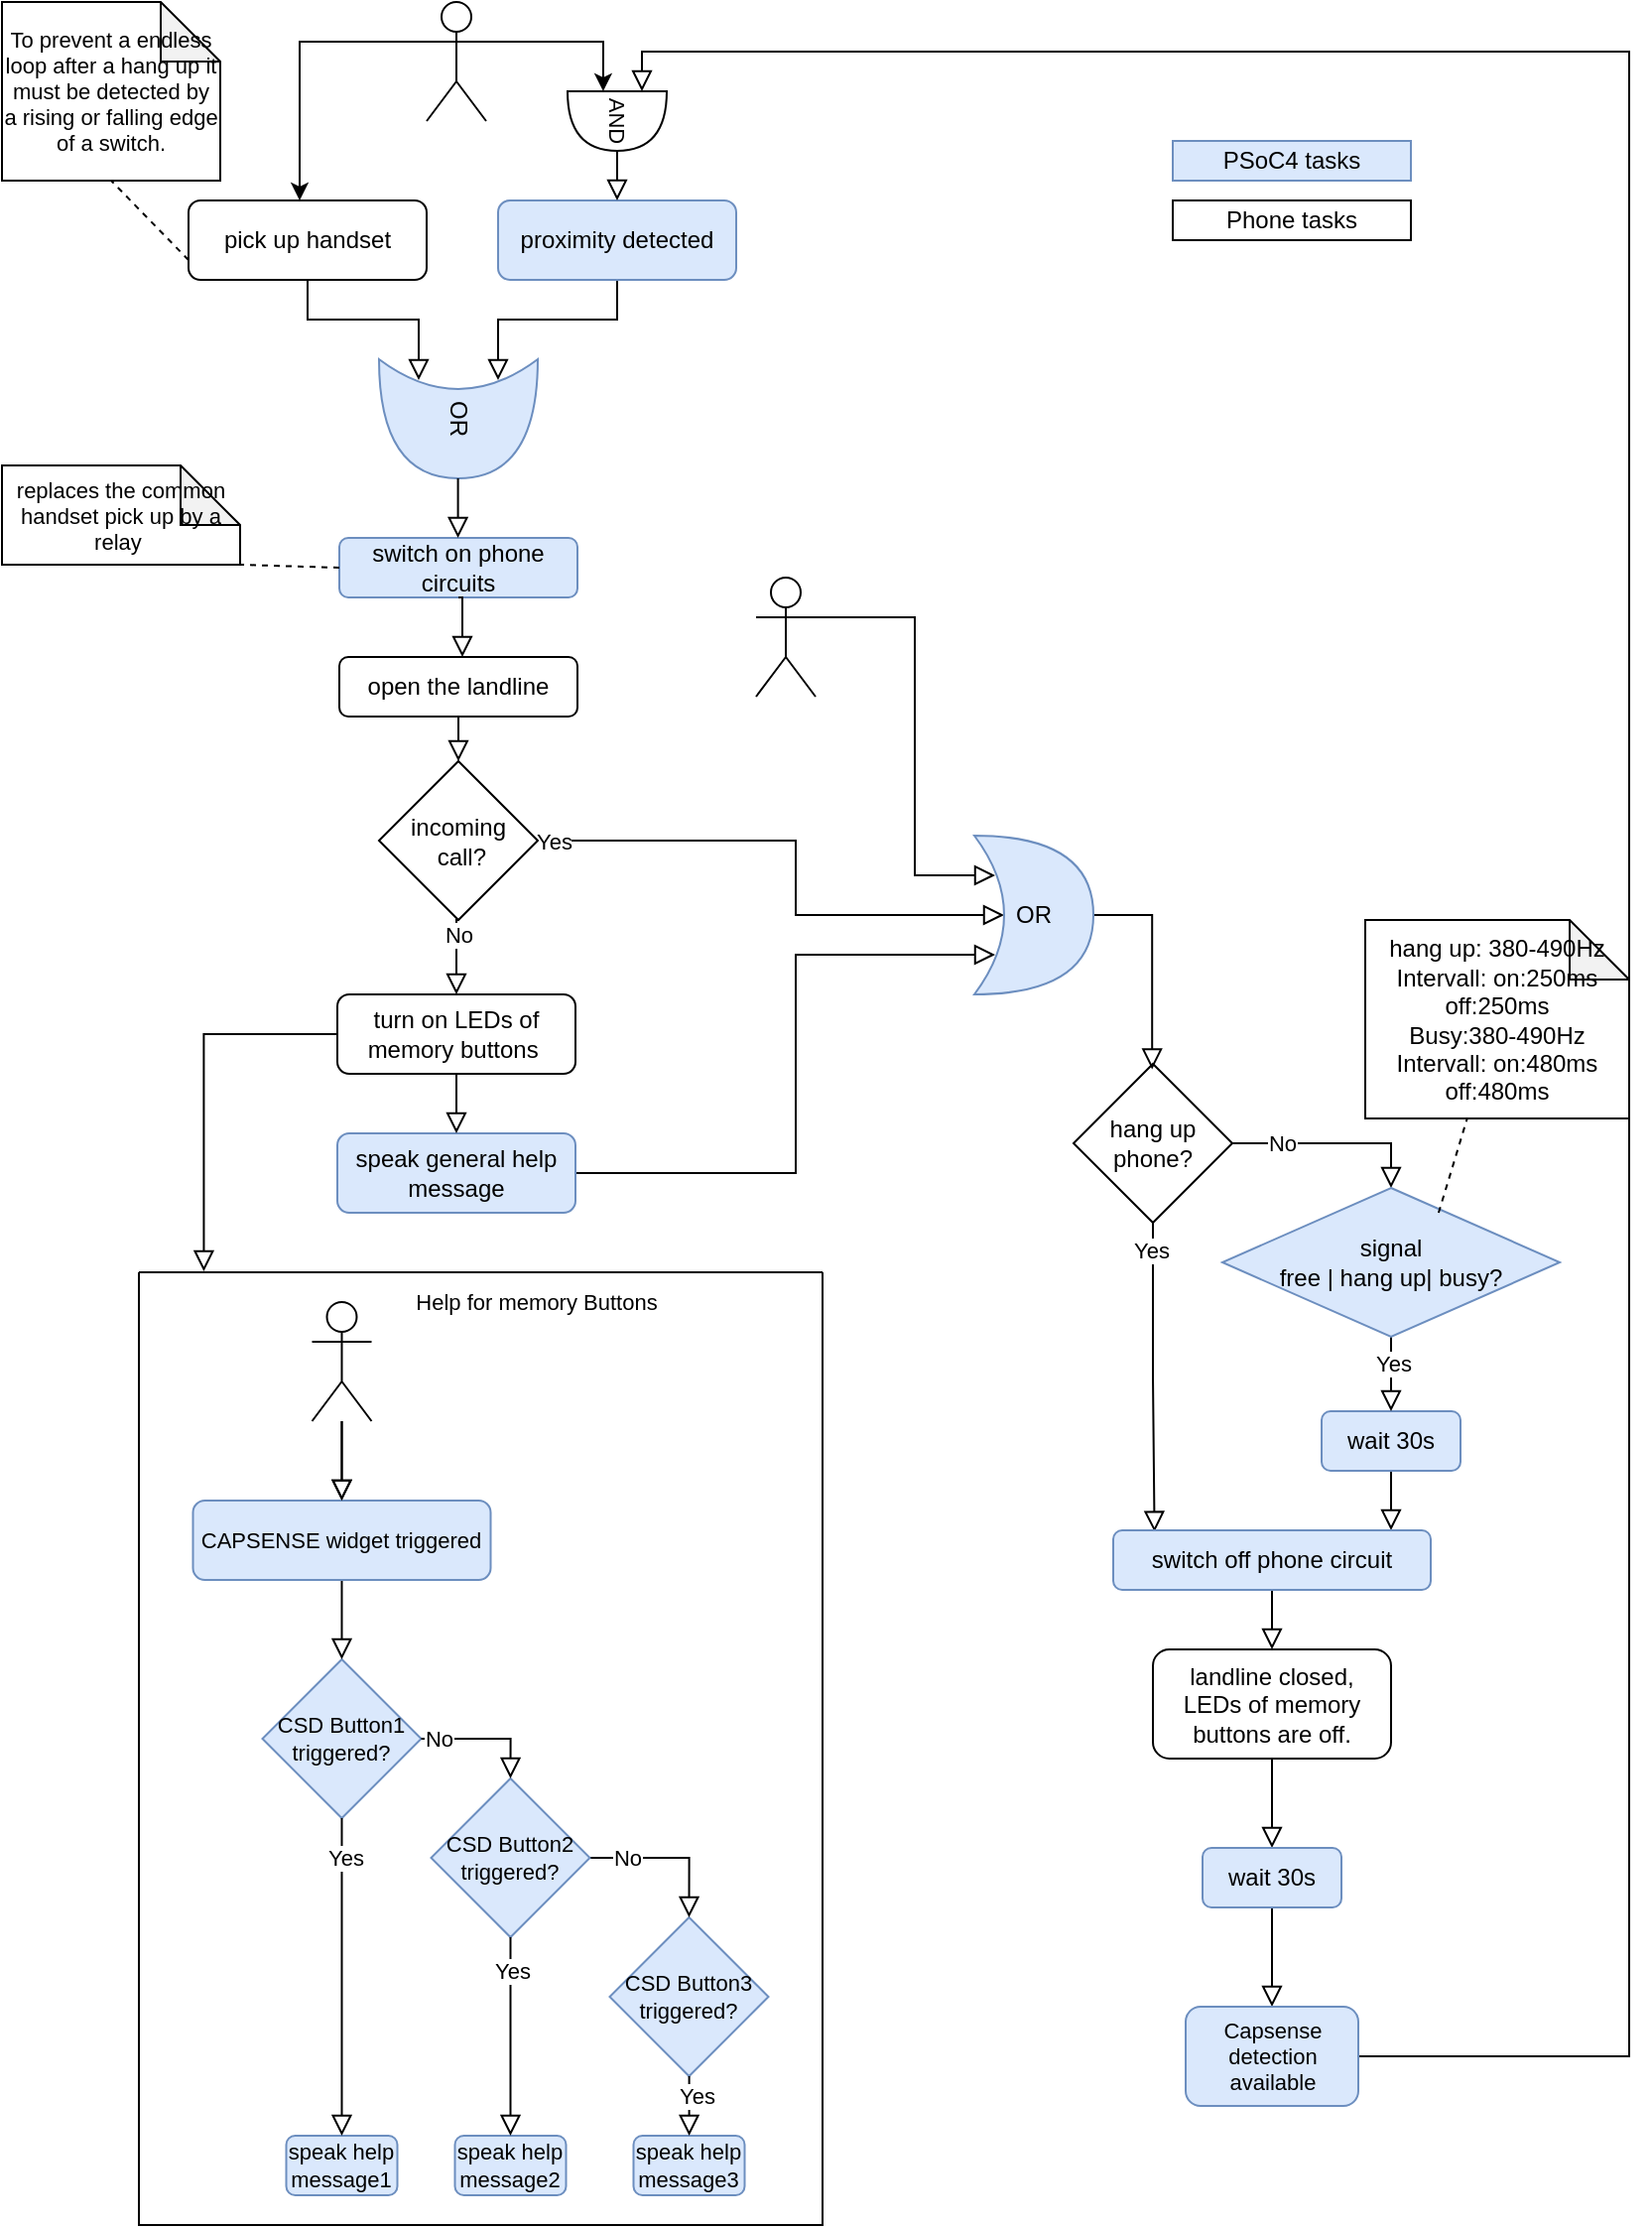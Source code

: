 <mxfile version="20.8.23" type="github">
  <diagram id="C5RBs43oDa-KdzZeNtuy" name="Page-1">
    <mxGraphModel dx="2183" dy="1202" grid="1" gridSize="10" guides="1" tooltips="1" connect="1" arrows="1" fold="1" page="1" pageScale="1" pageWidth="827" pageHeight="1169" math="0" shadow="0">
      <root>
        <mxCell id="WIyWlLk6GJQsqaUBKTNV-0" />
        <mxCell id="WIyWlLk6GJQsqaUBKTNV-1" parent="WIyWlLk6GJQsqaUBKTNV-0" />
        <mxCell id="4fPn2dJ94Awd5dNHBFq_-68" style="edgeStyle=orthogonalEdgeStyle;shape=connector;rounded=0;orthogonalLoop=1;jettySize=auto;html=1;exitX=0.5;exitY=1;exitDx=0;exitDy=0;entryX=0.175;entryY=0.75;entryDx=0;entryDy=0;entryPerimeter=0;shadow=0;labelBackgroundColor=none;strokeColor=default;strokeWidth=1;fontFamily=Helvetica;fontSize=11;fontColor=default;endArrow=block;endFill=0;endSize=8;" edge="1" parent="WIyWlLk6GJQsqaUBKTNV-1" source="WIyWlLk6GJQsqaUBKTNV-3" target="4fPn2dJ94Awd5dNHBFq_-1">
          <mxGeometry relative="1" as="geometry" />
        </mxCell>
        <mxCell id="WIyWlLk6GJQsqaUBKTNV-3" value="pick up handset" style="rounded=1;whiteSpace=wrap;html=1;fontSize=12;glass=0;strokeWidth=1;shadow=0;" parent="WIyWlLk6GJQsqaUBKTNV-1" vertex="1">
          <mxGeometry x="94" y="140" width="120" height="40" as="geometry" />
        </mxCell>
        <mxCell id="4fPn2dJ94Awd5dNHBFq_-0" value="&lt;div&gt;switch on phone circuits&lt;/div&gt;" style="rounded=1;whiteSpace=wrap;html=1;fillColor=#dae8fc;strokeColor=#6c8ebf;" vertex="1" parent="WIyWlLk6GJQsqaUBKTNV-1">
          <mxGeometry x="170" y="310" width="120" height="30" as="geometry" />
        </mxCell>
        <mxCell id="4fPn2dJ94Awd5dNHBFq_-1" value="&lt;div&gt;OR&lt;/div&gt;" style="shape=xor;whiteSpace=wrap;html=1;rotation=90;fillColor=#dae8fc;strokeColor=#6c8ebf;" vertex="1" parent="WIyWlLk6GJQsqaUBKTNV-1">
          <mxGeometry x="200" y="210" width="60" height="80" as="geometry" />
        </mxCell>
        <mxCell id="4fPn2dJ94Awd5dNHBFq_-118" style="edgeStyle=orthogonalEdgeStyle;shape=connector;rounded=0;orthogonalLoop=1;jettySize=auto;html=1;entryX=0.175;entryY=0.75;entryDx=0;entryDy=0;entryPerimeter=0;shadow=0;labelBackgroundColor=default;strokeColor=default;strokeWidth=1;fontFamily=Helvetica;fontSize=11;fontColor=default;endArrow=block;endFill=0;endSize=8;" edge="1" parent="WIyWlLk6GJQsqaUBKTNV-1" source="4fPn2dJ94Awd5dNHBFq_-2" target="4fPn2dJ94Awd5dNHBFq_-56">
          <mxGeometry relative="1" as="geometry">
            <Array as="points">
              <mxPoint x="400" y="630" />
              <mxPoint x="400" y="520" />
            </Array>
          </mxGeometry>
        </mxCell>
        <mxCell id="4fPn2dJ94Awd5dNHBFq_-2" value="speak general help message" style="rounded=1;whiteSpace=wrap;html=1;fillColor=#dae8fc;strokeColor=#6c8ebf;" vertex="1" parent="WIyWlLk6GJQsqaUBKTNV-1">
          <mxGeometry x="169" y="610" width="120" height="40" as="geometry" />
        </mxCell>
        <mxCell id="4fPn2dJ94Awd5dNHBFq_-69" style="edgeStyle=orthogonalEdgeStyle;shape=connector;rounded=0;orthogonalLoop=1;jettySize=auto;html=1;exitX=0.5;exitY=1;exitDx=0;exitDy=0;entryX=0.175;entryY=0.25;entryDx=0;entryDy=0;entryPerimeter=0;shadow=0;labelBackgroundColor=none;strokeColor=default;strokeWidth=1;fontFamily=Helvetica;fontSize=11;fontColor=default;endArrow=block;endFill=0;endSize=8;" edge="1" parent="WIyWlLk6GJQsqaUBKTNV-1" source="4fPn2dJ94Awd5dNHBFq_-3" target="4fPn2dJ94Awd5dNHBFq_-1">
          <mxGeometry relative="1" as="geometry" />
        </mxCell>
        <mxCell id="4fPn2dJ94Awd5dNHBFq_-3" value="proximity detected" style="rounded=1;whiteSpace=wrap;html=1;fillColor=#dae8fc;strokeColor=#6c8ebf;" vertex="1" parent="WIyWlLk6GJQsqaUBKTNV-1">
          <mxGeometry x="250" y="140" width="120" height="40" as="geometry" />
        </mxCell>
        <mxCell id="4fPn2dJ94Awd5dNHBFq_-4" value="" style="rounded=0;html=1;jettySize=auto;orthogonalLoop=1;fontSize=11;endArrow=block;endFill=0;endSize=8;strokeWidth=1;shadow=0;labelBackgroundColor=none;edgeStyle=orthogonalEdgeStyle;entryX=0.175;entryY=0.75;entryDx=0;entryDy=0;entryPerimeter=0;" edge="1" parent="WIyWlLk6GJQsqaUBKTNV-1">
          <mxGeometry width="50" height="50" relative="1" as="geometry">
            <mxPoint x="229.8" y="280" as="sourcePoint" />
            <mxPoint x="229.8" y="310" as="targetPoint" />
            <Array as="points">
              <mxPoint x="230.09" y="300" />
              <mxPoint x="230.09" y="300" />
            </Array>
          </mxGeometry>
        </mxCell>
        <mxCell id="4fPn2dJ94Awd5dNHBFq_-9" value="" style="rounded=0;html=1;jettySize=auto;orthogonalLoop=1;fontSize=11;endArrow=block;endFill=0;endSize=8;strokeWidth=1;shadow=0;labelBackgroundColor=none;edgeStyle=orthogonalEdgeStyle;exitX=0.5;exitY=1;exitDx=0;exitDy=0;" edge="1" parent="WIyWlLk6GJQsqaUBKTNV-1" source="4fPn2dJ94Awd5dNHBFq_-0">
          <mxGeometry width="50" height="50" relative="1" as="geometry">
            <mxPoint x="260" y="480" as="sourcePoint" />
            <mxPoint x="232" y="370" as="targetPoint" />
            <Array as="points">
              <mxPoint x="232" y="340" />
            </Array>
          </mxGeometry>
        </mxCell>
        <mxCell id="4fPn2dJ94Awd5dNHBFq_-53" value="" style="edgeStyle=orthogonalEdgeStyle;rounded=0;orthogonalLoop=1;jettySize=auto;html=1;exitX=0.5;exitY=1;exitDx=0;exitDy=0;labelBackgroundColor=none;endArrow=block;endFill=0;endSize=8;strokeWidth=1;shadow=0;" edge="1" parent="WIyWlLk6GJQsqaUBKTNV-1" source="4fPn2dJ94Awd5dNHBFq_-11" target="4fPn2dJ94Awd5dNHBFq_-52">
          <mxGeometry relative="1" as="geometry">
            <Array as="points">
              <mxPoint x="230" y="410" />
              <mxPoint x="230" y="410" />
            </Array>
          </mxGeometry>
        </mxCell>
        <mxCell id="4fPn2dJ94Awd5dNHBFq_-11" value="open the landline" style="rounded=1;whiteSpace=wrap;html=1;" vertex="1" parent="WIyWlLk6GJQsqaUBKTNV-1">
          <mxGeometry x="170" y="370" width="120" height="30" as="geometry" />
        </mxCell>
        <mxCell id="4fPn2dJ94Awd5dNHBFq_-61" style="edgeStyle=orthogonalEdgeStyle;shape=connector;rounded=0;orthogonalLoop=1;jettySize=auto;html=1;exitX=0.5;exitY=1;exitDx=0;exitDy=0;entryX=0.5;entryY=0;entryDx=0;entryDy=0;shadow=0;labelBackgroundColor=none;strokeColor=default;strokeWidth=1;fontFamily=Helvetica;fontSize=11;fontColor=default;endArrow=block;endFill=0;endSize=8;" edge="1" parent="WIyWlLk6GJQsqaUBKTNV-1" source="4fPn2dJ94Awd5dNHBFq_-12" target="4fPn2dJ94Awd5dNHBFq_-2">
          <mxGeometry relative="1" as="geometry" />
        </mxCell>
        <mxCell id="4fPn2dJ94Awd5dNHBFq_-110" style="edgeStyle=orthogonalEdgeStyle;shape=connector;rounded=0;orthogonalLoop=1;jettySize=auto;html=1;exitX=0;exitY=0.5;exitDx=0;exitDy=0;entryX=0.095;entryY=-0.001;entryDx=0;entryDy=0;entryPerimeter=0;shadow=0;labelBackgroundColor=default;strokeColor=default;strokeWidth=1;fontFamily=Helvetica;fontSize=11;fontColor=default;endArrow=block;endFill=0;endSize=8;" edge="1" parent="WIyWlLk6GJQsqaUBKTNV-1" source="4fPn2dJ94Awd5dNHBFq_-12" target="4fPn2dJ94Awd5dNHBFq_-92">
          <mxGeometry relative="1" as="geometry">
            <Array as="points">
              <mxPoint x="102" y="560" />
            </Array>
          </mxGeometry>
        </mxCell>
        <mxCell id="4fPn2dJ94Awd5dNHBFq_-12" value="turn on LEDs of memory buttons&amp;nbsp;" style="rounded=1;whiteSpace=wrap;html=1;" vertex="1" parent="WIyWlLk6GJQsqaUBKTNV-1">
          <mxGeometry x="169" y="540" width="120" height="40" as="geometry" />
        </mxCell>
        <mxCell id="4fPn2dJ94Awd5dNHBFq_-17" value="&lt;div&gt;PSoC4 tasks&lt;/div&gt;" style="rounded=0;whiteSpace=wrap;html=1;fillColor=#dae8fc;strokeColor=#6c8ebf;" vertex="1" parent="WIyWlLk6GJQsqaUBKTNV-1">
          <mxGeometry x="590" y="110" width="120" height="20" as="geometry" />
        </mxCell>
        <mxCell id="4fPn2dJ94Awd5dNHBFq_-18" value="Phone tasks" style="rounded=0;whiteSpace=wrap;html=1;" vertex="1" parent="WIyWlLk6GJQsqaUBKTNV-1">
          <mxGeometry x="590" y="140" width="120" height="20" as="geometry" />
        </mxCell>
        <mxCell id="4fPn2dJ94Awd5dNHBFq_-28" value="" style="rounded=0;html=1;jettySize=auto;orthogonalLoop=1;fontSize=11;endArrow=block;endFill=0;endSize=8;strokeWidth=1;shadow=0;labelBackgroundColor=none;edgeStyle=orthogonalEdgeStyle;entryX=0.5;entryY=0;entryDx=0;entryDy=0;exitX=1;exitY=0.5;exitDx=0;exitDy=0;" edge="1" parent="WIyWlLk6GJQsqaUBKTNV-1" source="4fPn2dJ94Awd5dNHBFq_-33" target="4fPn2dJ94Awd5dNHBFq_-24">
          <mxGeometry relative="1" as="geometry" />
        </mxCell>
        <mxCell id="4fPn2dJ94Awd5dNHBFq_-34" value="&lt;div&gt;No&lt;/div&gt;" style="edgeLabel;html=1;align=center;verticalAlign=middle;resizable=0;points=[];" vertex="1" connectable="0" parent="4fPn2dJ94Awd5dNHBFq_-28">
          <mxGeometry x="-0.52" relative="1" as="geometry">
            <mxPoint as="offset" />
          </mxGeometry>
        </mxCell>
        <mxCell id="4fPn2dJ94Awd5dNHBFq_-44" value="" style="rounded=0;html=1;jettySize=auto;orthogonalLoop=1;fontSize=11;endArrow=block;endFill=0;endSize=8;strokeWidth=1;shadow=0;labelBackgroundColor=none;edgeStyle=orthogonalEdgeStyle;entryX=0.875;entryY=0;entryDx=0;entryDy=0;entryPerimeter=0;" edge="1" parent="WIyWlLk6GJQsqaUBKTNV-1" source="4fPn2dJ94Awd5dNHBFq_-22" target="4fPn2dJ94Awd5dNHBFq_-41">
          <mxGeometry relative="1" as="geometry" />
        </mxCell>
        <mxCell id="4fPn2dJ94Awd5dNHBFq_-22" value="wait 30s" style="rounded=1;whiteSpace=wrap;html=1;fillColor=#dae8fc;strokeColor=#6c8ebf;" vertex="1" parent="WIyWlLk6GJQsqaUBKTNV-1">
          <mxGeometry x="665" y="750" width="70" height="30" as="geometry" />
        </mxCell>
        <mxCell id="4fPn2dJ94Awd5dNHBFq_-23" value="&lt;div&gt;hang up: 380-490Hz&lt;/div&gt;&lt;div&gt;Intervall: on:250ms&lt;/div&gt;&lt;div&gt;off:250ms&lt;/div&gt;&lt;div&gt;Busy:380-490Hz&lt;div&gt;Intervall: on:480ms&lt;/div&gt;&lt;div&gt;off:480ms&lt;/div&gt; &lt;/div&gt;" style="shape=note;whiteSpace=wrap;html=1;backgroundOutline=1;darkOpacity=0.05;" vertex="1" parent="WIyWlLk6GJQsqaUBKTNV-1">
          <mxGeometry x="687" y="502.5" width="133" height="100" as="geometry" />
        </mxCell>
        <mxCell id="4fPn2dJ94Awd5dNHBFq_-43" style="rounded=0;html=1;jettySize=auto;orthogonalLoop=1;fontSize=11;endArrow=block;endFill=0;endSize=8;strokeWidth=1;shadow=0;labelBackgroundColor=none;edgeStyle=orthogonalEdgeStyle;" edge="1" parent="WIyWlLk6GJQsqaUBKTNV-1" source="4fPn2dJ94Awd5dNHBFq_-24" target="4fPn2dJ94Awd5dNHBFq_-22">
          <mxGeometry relative="1" as="geometry">
            <Array as="points">
              <mxPoint x="700" y="730" />
              <mxPoint x="700" y="730" />
            </Array>
          </mxGeometry>
        </mxCell>
        <mxCell id="4fPn2dJ94Awd5dNHBFq_-45" value="Yes" style="edgeLabel;html=1;align=center;verticalAlign=middle;resizable=0;points=[];" vertex="1" connectable="0" parent="4fPn2dJ94Awd5dNHBFq_-43">
          <mxGeometry x="-0.301" y="1" relative="1" as="geometry">
            <mxPoint as="offset" />
          </mxGeometry>
        </mxCell>
        <mxCell id="4fPn2dJ94Awd5dNHBFq_-24" value="&lt;div&gt;signal&lt;br&gt;&lt;/div&gt;&lt;div&gt;free | hang up| busy?&lt;/div&gt;" style="rhombus;whiteSpace=wrap;html=1;fillColor=#dae8fc;strokeColor=#6c8ebf;" vertex="1" parent="WIyWlLk6GJQsqaUBKTNV-1">
          <mxGeometry x="615" y="637.5" width="170" height="75" as="geometry" />
        </mxCell>
        <mxCell id="4fPn2dJ94Awd5dNHBFq_-42" style="rounded=0;html=1;jettySize=auto;orthogonalLoop=1;fontSize=11;endArrow=block;endFill=0;endSize=8;strokeWidth=1;shadow=0;labelBackgroundColor=none;edgeStyle=orthogonalEdgeStyle;entryX=0.13;entryY=0.027;entryDx=0;entryDy=0;entryPerimeter=0;" edge="1" parent="WIyWlLk6GJQsqaUBKTNV-1" source="4fPn2dJ94Awd5dNHBFq_-33" target="4fPn2dJ94Awd5dNHBFq_-41">
          <mxGeometry relative="1" as="geometry">
            <mxPoint x="580" y="760" as="targetPoint" />
          </mxGeometry>
        </mxCell>
        <mxCell id="4fPn2dJ94Awd5dNHBFq_-48" value="Yes" style="edgeLabel;html=1;align=center;verticalAlign=middle;resizable=0;points=[];" vertex="1" connectable="0" parent="4fPn2dJ94Awd5dNHBFq_-42">
          <mxGeometry x="-0.819" y="-1" relative="1" as="geometry">
            <mxPoint as="offset" />
          </mxGeometry>
        </mxCell>
        <mxCell id="4fPn2dJ94Awd5dNHBFq_-33" value="hang up phone?" style="rhombus;whiteSpace=wrap;html=1;" vertex="1" parent="WIyWlLk6GJQsqaUBKTNV-1">
          <mxGeometry x="540" y="575" width="80" height="80" as="geometry" />
        </mxCell>
        <mxCell id="4fPn2dJ94Awd5dNHBFq_-36" value="" style="rounded=0;html=1;jettySize=auto;orthogonalLoop=1;fontSize=11;endArrow=block;endFill=0;endSize=8;strokeWidth=1;shadow=0;labelBackgroundColor=none;edgeStyle=orthogonalEdgeStyle;entryX=0.495;entryY=0.035;entryDx=0;entryDy=0;entryPerimeter=0;exitX=1;exitY=0.5;exitDx=0;exitDy=0;exitPerimeter=0;" edge="1" parent="WIyWlLk6GJQsqaUBKTNV-1" source="4fPn2dJ94Awd5dNHBFq_-56" target="4fPn2dJ94Awd5dNHBFq_-33">
          <mxGeometry relative="1" as="geometry" />
        </mxCell>
        <mxCell id="4fPn2dJ94Awd5dNHBFq_-57" style="edgeStyle=orthogonalEdgeStyle;shape=connector;rounded=0;orthogonalLoop=1;jettySize=auto;html=1;entryX=0.175;entryY=0.25;entryDx=0;entryDy=0;entryPerimeter=0;shadow=0;labelBackgroundColor=none;strokeColor=default;strokeWidth=1;fontFamily=Helvetica;fontSize=11;fontColor=default;endArrow=block;endFill=0;endSize=8;exitX=1;exitY=0.333;exitDx=0;exitDy=0;exitPerimeter=0;" edge="1" parent="WIyWlLk6GJQsqaUBKTNV-1" source="4fPn2dJ94Awd5dNHBFq_-35" target="4fPn2dJ94Awd5dNHBFq_-56">
          <mxGeometry relative="1" as="geometry">
            <mxPoint x="460" y="370" as="sourcePoint" />
            <Array as="points">
              <mxPoint x="460" y="350" />
              <mxPoint x="460" y="480" />
            </Array>
          </mxGeometry>
        </mxCell>
        <mxCell id="4fPn2dJ94Awd5dNHBFq_-35" value="" style="shape=umlActor;verticalLabelPosition=bottom;verticalAlign=top;html=1;outlineConnect=0;" vertex="1" parent="WIyWlLk6GJQsqaUBKTNV-1">
          <mxGeometry x="380" y="330" width="30" height="60" as="geometry" />
        </mxCell>
        <mxCell id="4fPn2dJ94Awd5dNHBFq_-38" style="edgeStyle=orthogonalEdgeStyle;rounded=0;orthogonalLoop=1;jettySize=auto;html=1;exitX=0;exitY=0.333;exitDx=0;exitDy=0;exitPerimeter=0;" edge="1" parent="WIyWlLk6GJQsqaUBKTNV-1" source="4fPn2dJ94Awd5dNHBFq_-37" target="WIyWlLk6GJQsqaUBKTNV-3">
          <mxGeometry relative="1" as="geometry">
            <Array as="points">
              <mxPoint x="150" y="60" />
            </Array>
          </mxGeometry>
        </mxCell>
        <mxCell id="4fPn2dJ94Awd5dNHBFq_-39" style="edgeStyle=orthogonalEdgeStyle;rounded=0;orthogonalLoop=1;jettySize=auto;html=1;exitX=1;exitY=0.333;exitDx=0;exitDy=0;exitPerimeter=0;entryX=-0.002;entryY=0.641;entryDx=0;entryDy=0;entryPerimeter=0;" edge="1" parent="WIyWlLk6GJQsqaUBKTNV-1" source="4fPn2dJ94Awd5dNHBFq_-37" target="4fPn2dJ94Awd5dNHBFq_-115">
          <mxGeometry relative="1" as="geometry">
            <mxPoint x="312" y="128" as="targetPoint" />
          </mxGeometry>
        </mxCell>
        <mxCell id="4fPn2dJ94Awd5dNHBFq_-37" value="" style="shape=umlActor;verticalLabelPosition=bottom;verticalAlign=top;html=1;outlineConnect=0;" vertex="1" parent="WIyWlLk6GJQsqaUBKTNV-1">
          <mxGeometry x="214" y="40" width="30" height="60" as="geometry" />
        </mxCell>
        <mxCell id="4fPn2dJ94Awd5dNHBFq_-62" style="edgeStyle=orthogonalEdgeStyle;shape=connector;rounded=0;orthogonalLoop=1;jettySize=auto;html=1;shadow=0;labelBackgroundColor=none;strokeColor=default;strokeWidth=1;fontFamily=Helvetica;fontSize=11;fontColor=default;endArrow=block;endFill=0;endSize=8;" edge="1" parent="WIyWlLk6GJQsqaUBKTNV-1" source="4fPn2dJ94Awd5dNHBFq_-41" target="4fPn2dJ94Awd5dNHBFq_-46">
          <mxGeometry relative="1" as="geometry" />
        </mxCell>
        <mxCell id="4fPn2dJ94Awd5dNHBFq_-41" value="switch off phone circuit" style="rounded=1;whiteSpace=wrap;html=1;fillColor=#dae8fc;strokeColor=#6c8ebf;" vertex="1" parent="WIyWlLk6GJQsqaUBKTNV-1">
          <mxGeometry x="560" y="810" width="160" height="30" as="geometry" />
        </mxCell>
        <mxCell id="4fPn2dJ94Awd5dNHBFq_-113" style="edgeStyle=orthogonalEdgeStyle;shape=connector;rounded=0;orthogonalLoop=1;jettySize=auto;html=1;exitX=0.5;exitY=1;exitDx=0;exitDy=0;entryX=0.5;entryY=0;entryDx=0;entryDy=0;shadow=0;labelBackgroundColor=default;strokeColor=default;strokeWidth=1;fontFamily=Helvetica;fontSize=11;fontColor=default;endArrow=block;endFill=0;endSize=8;" edge="1" parent="WIyWlLk6GJQsqaUBKTNV-1" source="4fPn2dJ94Awd5dNHBFq_-46" target="4fPn2dJ94Awd5dNHBFq_-112">
          <mxGeometry relative="1" as="geometry" />
        </mxCell>
        <mxCell id="4fPn2dJ94Awd5dNHBFq_-46" value="&lt;div&gt;landline closed, &lt;br&gt;&lt;/div&gt;&lt;div&gt;LEDs of memory buttons are off.&lt;/div&gt;" style="rounded=1;whiteSpace=wrap;html=1;" vertex="1" parent="WIyWlLk6GJQsqaUBKTNV-1">
          <mxGeometry x="580" y="870" width="120" height="55" as="geometry" />
        </mxCell>
        <mxCell id="4fPn2dJ94Awd5dNHBFq_-51" value="" style="endArrow=none;dashed=1;html=1;rounded=0;exitX=0.641;exitY=0.167;exitDx=0;exitDy=0;exitPerimeter=0;" edge="1" parent="WIyWlLk6GJQsqaUBKTNV-1" source="4fPn2dJ94Awd5dNHBFq_-24" target="4fPn2dJ94Awd5dNHBFq_-23">
          <mxGeometry width="50" height="50" relative="1" as="geometry">
            <mxPoint x="720" y="640" as="sourcePoint" />
            <mxPoint x="730" y="610" as="targetPoint" />
          </mxGeometry>
        </mxCell>
        <mxCell id="4fPn2dJ94Awd5dNHBFq_-58" style="edgeStyle=orthogonalEdgeStyle;shape=connector;rounded=0;orthogonalLoop=1;jettySize=auto;html=1;exitX=1;exitY=0.5;exitDx=0;exitDy=0;entryX=0.25;entryY=0.5;entryDx=0;entryDy=0;entryPerimeter=0;shadow=0;labelBackgroundColor=none;strokeColor=default;strokeWidth=1;fontFamily=Helvetica;fontSize=11;fontColor=default;endArrow=block;endFill=0;endSize=8;" edge="1" parent="WIyWlLk6GJQsqaUBKTNV-1" source="4fPn2dJ94Awd5dNHBFq_-52" target="4fPn2dJ94Awd5dNHBFq_-56">
          <mxGeometry relative="1" as="geometry">
            <Array as="points">
              <mxPoint x="400" y="463" />
              <mxPoint x="400" y="500" />
            </Array>
          </mxGeometry>
        </mxCell>
        <mxCell id="4fPn2dJ94Awd5dNHBFq_-59" value="Yes" style="edgeLabel;html=1;align=center;verticalAlign=middle;resizable=0;points=[];fontSize=11;fontFamily=Helvetica;fontColor=default;" vertex="1" connectable="0" parent="4fPn2dJ94Awd5dNHBFq_-58">
          <mxGeometry x="-0.554" y="-2" relative="1" as="geometry">
            <mxPoint x="-53" y="-2" as="offset" />
          </mxGeometry>
        </mxCell>
        <mxCell id="4fPn2dJ94Awd5dNHBFq_-60" value="No" style="edgeStyle=orthogonalEdgeStyle;shape=connector;rounded=0;orthogonalLoop=1;jettySize=auto;html=1;exitX=0.5;exitY=1;exitDx=0;exitDy=0;entryX=0.5;entryY=0;entryDx=0;entryDy=0;shadow=0;labelBackgroundColor=default;strokeColor=default;strokeWidth=1;fontFamily=Helvetica;fontSize=11;fontColor=default;endArrow=block;endFill=0;endSize=8;" edge="1" parent="WIyWlLk6GJQsqaUBKTNV-1" source="4fPn2dJ94Awd5dNHBFq_-52" target="4fPn2dJ94Awd5dNHBFq_-12">
          <mxGeometry x="-0.556" y="1" relative="1" as="geometry">
            <Array as="points">
              <mxPoint x="229" y="502" />
            </Array>
            <mxPoint as="offset" />
          </mxGeometry>
        </mxCell>
        <mxCell id="4fPn2dJ94Awd5dNHBFq_-52" value="&lt;div&gt;incoming&lt;/div&gt;&lt;div&gt;&amp;nbsp;call?&lt;/div&gt;" style="rhombus;whiteSpace=wrap;html=1;" vertex="1" parent="WIyWlLk6GJQsqaUBKTNV-1">
          <mxGeometry x="190" y="422.5" width="80" height="80" as="geometry" />
        </mxCell>
        <mxCell id="4fPn2dJ94Awd5dNHBFq_-54" value="replaces the common handset pick up by a relay&amp;nbsp; " style="shape=note;whiteSpace=wrap;html=1;backgroundOutline=1;darkOpacity=0.05;fontFamily=Helvetica;fontSize=11;fontColor=default;" vertex="1" parent="WIyWlLk6GJQsqaUBKTNV-1">
          <mxGeometry y="273.5" width="120" height="50" as="geometry" />
        </mxCell>
        <mxCell id="4fPn2dJ94Awd5dNHBFq_-55" value="" style="endArrow=none;dashed=1;html=1;rounded=0;shadow=0;labelBackgroundColor=none;strokeColor=default;strokeWidth=1;fontFamily=Helvetica;fontSize=11;fontColor=default;endSize=8;shape=connector;exitX=0;exitY=0.5;exitDx=0;exitDy=0;entryX=1;entryY=1;entryDx=0;entryDy=0;entryPerimeter=0;" edge="1" parent="WIyWlLk6GJQsqaUBKTNV-1" source="4fPn2dJ94Awd5dNHBFq_-0" target="4fPn2dJ94Awd5dNHBFq_-54">
          <mxGeometry width="50" height="50" relative="1" as="geometry">
            <mxPoint x="100" y="380" as="sourcePoint" />
            <mxPoint x="150" y="330" as="targetPoint" />
          </mxGeometry>
        </mxCell>
        <mxCell id="4fPn2dJ94Awd5dNHBFq_-56" value="&lt;div&gt;OR&lt;/div&gt;" style="shape=xor;whiteSpace=wrap;html=1;rotation=0;fillColor=#dae8fc;strokeColor=#6c8ebf;" vertex="1" parent="WIyWlLk6GJQsqaUBKTNV-1">
          <mxGeometry x="490" y="460" width="60" height="80" as="geometry" />
        </mxCell>
        <mxCell id="4fPn2dJ94Awd5dNHBFq_-64" value="To prevent a endless loop after a hang up it must be detected by a rising or falling edge of a switch." style="shape=note;whiteSpace=wrap;html=1;backgroundOutline=1;darkOpacity=0.05;fontFamily=Helvetica;fontSize=11;fontColor=default;" vertex="1" parent="WIyWlLk6GJQsqaUBKTNV-1">
          <mxGeometry y="40" width="110" height="90" as="geometry" />
        </mxCell>
        <mxCell id="4fPn2dJ94Awd5dNHBFq_-66" value="" style="endArrow=none;dashed=1;html=1;rounded=0;shadow=0;labelBackgroundColor=none;strokeColor=default;strokeWidth=1;fontFamily=Helvetica;fontSize=11;fontColor=default;endSize=8;shape=connector;entryX=0.5;entryY=1;entryDx=0;entryDy=0;entryPerimeter=0;exitX=0;exitY=0.75;exitDx=0;exitDy=0;" edge="1" parent="WIyWlLk6GJQsqaUBKTNV-1" source="WIyWlLk6GJQsqaUBKTNV-3" target="4fPn2dJ94Awd5dNHBFq_-64">
          <mxGeometry width="50" height="50" relative="1" as="geometry">
            <mxPoint x="10" y="190" as="sourcePoint" />
            <mxPoint x="60" y="140" as="targetPoint" />
          </mxGeometry>
        </mxCell>
        <mxCell id="4fPn2dJ94Awd5dNHBFq_-92" value="" style="swimlane;startSize=0;fontFamily=Helvetica;fontSize=11;fontColor=default;" vertex="1" parent="WIyWlLk6GJQsqaUBKTNV-1">
          <mxGeometry x="69" y="680" width="344.5" height="480" as="geometry">
            <mxRectangle x="69" y="680" width="181" height="40" as="alternateBounds" />
          </mxGeometry>
        </mxCell>
        <mxCell id="4fPn2dJ94Awd5dNHBFq_-96" value="CSD Button1 triggered?" style="rhombus;whiteSpace=wrap;html=1;fontFamily=Helvetica;fontSize=11;fillColor=#dae8fc;strokeColor=#6c8ebf;" vertex="1" parent="4fPn2dJ94Awd5dNHBFq_-92">
          <mxGeometry x="62.25" y="195" width="80" height="80" as="geometry" />
        </mxCell>
        <mxCell id="4fPn2dJ94Awd5dNHBFq_-98" value="CSD Button3 triggered?" style="rhombus;whiteSpace=wrap;html=1;fontFamily=Helvetica;fontSize=11;fillColor=#dae8fc;strokeColor=#6c8ebf;" vertex="1" parent="4fPn2dJ94Awd5dNHBFq_-92">
          <mxGeometry x="237.25" y="325" width="80" height="80" as="geometry" />
        </mxCell>
        <mxCell id="4fPn2dJ94Awd5dNHBFq_-99" value="No" style="edgeStyle=orthogonalEdgeStyle;shape=connector;rounded=0;orthogonalLoop=1;jettySize=auto;html=1;exitX=1;exitY=0.5;exitDx=0;exitDy=0;entryX=0.5;entryY=0;entryDx=0;entryDy=0;shadow=0;labelBackgroundColor=default;strokeColor=default;strokeWidth=1;fontFamily=Helvetica;fontSize=11;fontColor=default;endArrow=block;endFill=0;endSize=8;" edge="1" source="4fPn2dJ94Awd5dNHBFq_-101" target="4fPn2dJ94Awd5dNHBFq_-98" parent="4fPn2dJ94Awd5dNHBFq_-92">
          <mxGeometry x="-0.529" relative="1" as="geometry">
            <mxPoint as="offset" />
          </mxGeometry>
        </mxCell>
        <mxCell id="4fPn2dJ94Awd5dNHBFq_-101" value="CSD Button2 triggered?" style="rhombus;whiteSpace=wrap;html=1;fontFamily=Helvetica;fontSize=11;fillColor=#dae8fc;strokeColor=#6c8ebf;" vertex="1" parent="4fPn2dJ94Awd5dNHBFq_-92">
          <mxGeometry x="147.25" y="255" width="80" height="80" as="geometry" />
        </mxCell>
        <mxCell id="4fPn2dJ94Awd5dNHBFq_-94" value="No" style="edgeStyle=orthogonalEdgeStyle;shape=connector;rounded=0;orthogonalLoop=1;jettySize=auto;html=1;exitX=1;exitY=0.5;exitDx=0;exitDy=0;entryX=0.5;entryY=0;entryDx=0;entryDy=0;shadow=0;labelBackgroundColor=default;strokeColor=default;strokeWidth=1;fontFamily=Helvetica;fontSize=11;fontColor=default;endArrow=block;endFill=0;endSize=8;" edge="1" source="4fPn2dJ94Awd5dNHBFq_-96" target="4fPn2dJ94Awd5dNHBFq_-101" parent="4fPn2dJ94Awd5dNHBFq_-92">
          <mxGeometry x="-0.731" relative="1" as="geometry">
            <mxPoint as="offset" />
          </mxGeometry>
        </mxCell>
        <mxCell id="4fPn2dJ94Awd5dNHBFq_-104" value="" style="shape=umlActor;verticalLabelPosition=bottom;verticalAlign=top;html=1;outlineConnect=0;fontFamily=Helvetica;fontSize=11;fontColor=default;" vertex="1" parent="4fPn2dJ94Awd5dNHBFq_-92">
          <mxGeometry x="87.25" y="15" width="30" height="60" as="geometry" />
        </mxCell>
        <mxCell id="4fPn2dJ94Awd5dNHBFq_-105" style="edgeStyle=orthogonalEdgeStyle;shape=connector;rounded=0;orthogonalLoop=1;jettySize=auto;html=1;entryX=0.5;entryY=0;entryDx=0;entryDy=0;shadow=0;labelBackgroundColor=default;strokeColor=default;strokeWidth=1;fontFamily=Helvetica;fontSize=11;fontColor=default;endArrow=block;endFill=0;endSize=8;" edge="1" source="4fPn2dJ94Awd5dNHBFq_-106" target="4fPn2dJ94Awd5dNHBFq_-96" parent="4fPn2dJ94Awd5dNHBFq_-92">
          <mxGeometry relative="1" as="geometry" />
        </mxCell>
        <mxCell id="4fPn2dJ94Awd5dNHBFq_-106" value="CAPSENSE widget triggered" style="rounded=1;whiteSpace=wrap;html=1;fontFamily=Helvetica;fontSize=11;fillColor=#dae8fc;strokeColor=#6c8ebf;" vertex="1" parent="4fPn2dJ94Awd5dNHBFq_-92">
          <mxGeometry x="27.25" y="115" width="150" height="40" as="geometry" />
        </mxCell>
        <mxCell id="4fPn2dJ94Awd5dNHBFq_-102" value="" style="edgeStyle=orthogonalEdgeStyle;shape=connector;rounded=0;orthogonalLoop=1;jettySize=auto;html=1;shadow=0;labelBackgroundColor=default;strokeColor=default;strokeWidth=1;fontFamily=Helvetica;fontSize=11;fontColor=default;endArrow=block;endFill=0;endSize=8;" edge="1" source="4fPn2dJ94Awd5dNHBFq_-104" target="4fPn2dJ94Awd5dNHBFq_-106" parent="4fPn2dJ94Awd5dNHBFq_-92">
          <mxGeometry relative="1" as="geometry" />
        </mxCell>
        <mxCell id="4fPn2dJ94Awd5dNHBFq_-103" value="" style="edgeStyle=orthogonalEdgeStyle;shape=connector;rounded=0;orthogonalLoop=1;jettySize=auto;html=1;shadow=0;labelBackgroundColor=default;strokeColor=default;strokeWidth=1;fontFamily=Helvetica;fontSize=11;fontColor=default;endArrow=block;endFill=0;endSize=8;" edge="1" source="4fPn2dJ94Awd5dNHBFq_-104" target="4fPn2dJ94Awd5dNHBFq_-106" parent="4fPn2dJ94Awd5dNHBFq_-92">
          <mxGeometry relative="1" as="geometry" />
        </mxCell>
        <mxCell id="4fPn2dJ94Awd5dNHBFq_-107" value="speak help message1" style="rounded=1;whiteSpace=wrap;html=1;fontFamily=Helvetica;fontSize=11;fillColor=#dae8fc;strokeColor=#6c8ebf;" vertex="1" parent="4fPn2dJ94Awd5dNHBFq_-92">
          <mxGeometry x="74.25" y="435" width="56" height="30" as="geometry" />
        </mxCell>
        <mxCell id="4fPn2dJ94Awd5dNHBFq_-95" style="edgeStyle=orthogonalEdgeStyle;shape=connector;rounded=0;orthogonalLoop=1;jettySize=auto;html=1;exitX=0.5;exitY=1;exitDx=0;exitDy=0;shadow=0;labelBackgroundColor=default;strokeColor=default;strokeWidth=1;fontFamily=Helvetica;fontSize=11;fontColor=default;endArrow=block;endFill=0;endSize=8;" edge="1" source="4fPn2dJ94Awd5dNHBFq_-96" target="4fPn2dJ94Awd5dNHBFq_-107" parent="4fPn2dJ94Awd5dNHBFq_-92">
          <mxGeometry relative="1" as="geometry" />
        </mxCell>
        <mxCell id="4fPn2dJ94Awd5dNHBFq_-123" value="Yes" style="edgeLabel;html=1;align=center;verticalAlign=middle;resizable=0;points=[];fontSize=11;fontFamily=Helvetica;fontColor=default;" vertex="1" connectable="0" parent="4fPn2dJ94Awd5dNHBFq_-95">
          <mxGeometry x="-0.754" y="1" relative="1" as="geometry">
            <mxPoint as="offset" />
          </mxGeometry>
        </mxCell>
        <mxCell id="4fPn2dJ94Awd5dNHBFq_-108" value="speak help message2" style="rounded=1;whiteSpace=wrap;html=1;fontFamily=Helvetica;fontSize=11;fillColor=#dae8fc;strokeColor=#6c8ebf;" vertex="1" parent="4fPn2dJ94Awd5dNHBFq_-92">
          <mxGeometry x="159.25" y="435" width="56" height="30" as="geometry" />
        </mxCell>
        <mxCell id="4fPn2dJ94Awd5dNHBFq_-100" style="edgeStyle=orthogonalEdgeStyle;shape=connector;rounded=0;orthogonalLoop=1;jettySize=auto;html=1;entryX=0.5;entryY=0;entryDx=0;entryDy=0;shadow=0;labelBackgroundColor=default;strokeColor=default;strokeWidth=1;fontFamily=Helvetica;fontSize=11;fontColor=default;endArrow=block;endFill=0;endSize=8;" edge="1" source="4fPn2dJ94Awd5dNHBFq_-101" target="4fPn2dJ94Awd5dNHBFq_-108" parent="4fPn2dJ94Awd5dNHBFq_-92">
          <mxGeometry relative="1" as="geometry" />
        </mxCell>
        <mxCell id="4fPn2dJ94Awd5dNHBFq_-124" value="Yes" style="edgeLabel;html=1;align=center;verticalAlign=middle;resizable=0;points=[];fontSize=11;fontFamily=Helvetica;fontColor=default;" vertex="1" connectable="0" parent="4fPn2dJ94Awd5dNHBFq_-100">
          <mxGeometry x="-0.673" relative="1" as="geometry">
            <mxPoint as="offset" />
          </mxGeometry>
        </mxCell>
        <mxCell id="4fPn2dJ94Awd5dNHBFq_-109" value="speak help message3" style="rounded=1;whiteSpace=wrap;html=1;fontFamily=Helvetica;fontSize=11;fillColor=#dae8fc;strokeColor=#6c8ebf;" vertex="1" parent="4fPn2dJ94Awd5dNHBFq_-92">
          <mxGeometry x="249.25" y="435" width="56" height="30" as="geometry" />
        </mxCell>
        <mxCell id="4fPn2dJ94Awd5dNHBFq_-97" value="Yes" style="edgeStyle=orthogonalEdgeStyle;shape=connector;rounded=0;orthogonalLoop=1;jettySize=auto;html=1;shadow=0;labelBackgroundColor=default;strokeColor=default;strokeWidth=1;fontFamily=Helvetica;fontSize=11;fontColor=default;endArrow=block;endFill=0;endSize=8;" edge="1" source="4fPn2dJ94Awd5dNHBFq_-98" target="4fPn2dJ94Awd5dNHBFq_-109" parent="4fPn2dJ94Awd5dNHBFq_-92">
          <mxGeometry x="0.201" y="4" relative="1" as="geometry">
            <mxPoint as="offset" />
          </mxGeometry>
        </mxCell>
        <mxCell id="4fPn2dJ94Awd5dNHBFq_-129" value="Help for memory Buttons" style="text;html=1;align=center;verticalAlign=middle;resizable=1;points=[];autosize=1;strokeColor=none;fillColor=none;fontSize=11;fontFamily=Helvetica;fontColor=default;movable=1;rotatable=1;deletable=1;editable=1;locked=0;connectable=1;" vertex="1" parent="4fPn2dJ94Awd5dNHBFq_-92">
          <mxGeometry x="125.25" width="150" height="30" as="geometry" />
        </mxCell>
        <mxCell id="4fPn2dJ94Awd5dNHBFq_-117" style="edgeStyle=orthogonalEdgeStyle;shape=connector;rounded=0;orthogonalLoop=1;jettySize=auto;html=1;entryX=0;entryY=0.25;entryDx=0;entryDy=0;entryPerimeter=0;shadow=0;labelBackgroundColor=default;strokeColor=default;strokeWidth=1;fontFamily=Helvetica;fontSize=11;fontColor=default;endArrow=block;endFill=0;endSize=8;exitX=1;exitY=0.5;exitDx=0;exitDy=0;" edge="1" parent="WIyWlLk6GJQsqaUBKTNV-1" source="4fPn2dJ94Awd5dNHBFq_-127" target="4fPn2dJ94Awd5dNHBFq_-115">
          <mxGeometry relative="1" as="geometry">
            <Array as="points">
              <mxPoint x="820" y="1075" />
              <mxPoint x="820" y="65" />
              <mxPoint x="323" y="65" />
            </Array>
          </mxGeometry>
        </mxCell>
        <mxCell id="4fPn2dJ94Awd5dNHBFq_-128" style="edgeStyle=orthogonalEdgeStyle;shape=connector;rounded=0;orthogonalLoop=1;jettySize=auto;html=1;exitX=0.5;exitY=1;exitDx=0;exitDy=0;entryX=0.5;entryY=0;entryDx=0;entryDy=0;shadow=0;labelBackgroundColor=default;strokeColor=default;strokeWidth=1;fontFamily=Helvetica;fontSize=11;fontColor=default;endArrow=block;endFill=0;endSize=8;" edge="1" parent="WIyWlLk6GJQsqaUBKTNV-1" source="4fPn2dJ94Awd5dNHBFq_-112" target="4fPn2dJ94Awd5dNHBFq_-127">
          <mxGeometry relative="1" as="geometry" />
        </mxCell>
        <mxCell id="4fPn2dJ94Awd5dNHBFq_-112" value="wait 30s" style="rounded=1;whiteSpace=wrap;html=1;fillColor=#dae8fc;strokeColor=#6c8ebf;" vertex="1" parent="WIyWlLk6GJQsqaUBKTNV-1">
          <mxGeometry x="605" y="970" width="70" height="30" as="geometry" />
        </mxCell>
        <mxCell id="4fPn2dJ94Awd5dNHBFq_-116" style="edgeStyle=orthogonalEdgeStyle;shape=connector;rounded=0;orthogonalLoop=1;jettySize=auto;html=1;exitX=1;exitY=0.5;exitDx=0;exitDy=0;exitPerimeter=0;entryX=0.5;entryY=0;entryDx=0;entryDy=0;shadow=0;labelBackgroundColor=default;strokeColor=default;strokeWidth=1;fontFamily=Helvetica;fontSize=11;fontColor=default;endArrow=block;endFill=0;endSize=8;" edge="1" parent="WIyWlLk6GJQsqaUBKTNV-1" source="4fPn2dJ94Awd5dNHBFq_-115" target="4fPn2dJ94Awd5dNHBFq_-3">
          <mxGeometry relative="1" as="geometry" />
        </mxCell>
        <mxCell id="4fPn2dJ94Awd5dNHBFq_-115" value="AND" style="shape=or;whiteSpace=wrap;html=1;fontFamily=Helvetica;fontSize=11;fontColor=default;rotation=90;" vertex="1" parent="WIyWlLk6GJQsqaUBKTNV-1">
          <mxGeometry x="295" y="75" width="30" height="50" as="geometry" />
        </mxCell>
        <mxCell id="4fPn2dJ94Awd5dNHBFq_-127" value="Capsense detection available" style="rounded=1;whiteSpace=wrap;html=1;fontFamily=Helvetica;fontSize=11;fillColor=#dae8fc;strokeColor=#6c8ebf;" vertex="1" parent="WIyWlLk6GJQsqaUBKTNV-1">
          <mxGeometry x="596.5" y="1050" width="87" height="50" as="geometry" />
        </mxCell>
      </root>
    </mxGraphModel>
  </diagram>
</mxfile>
